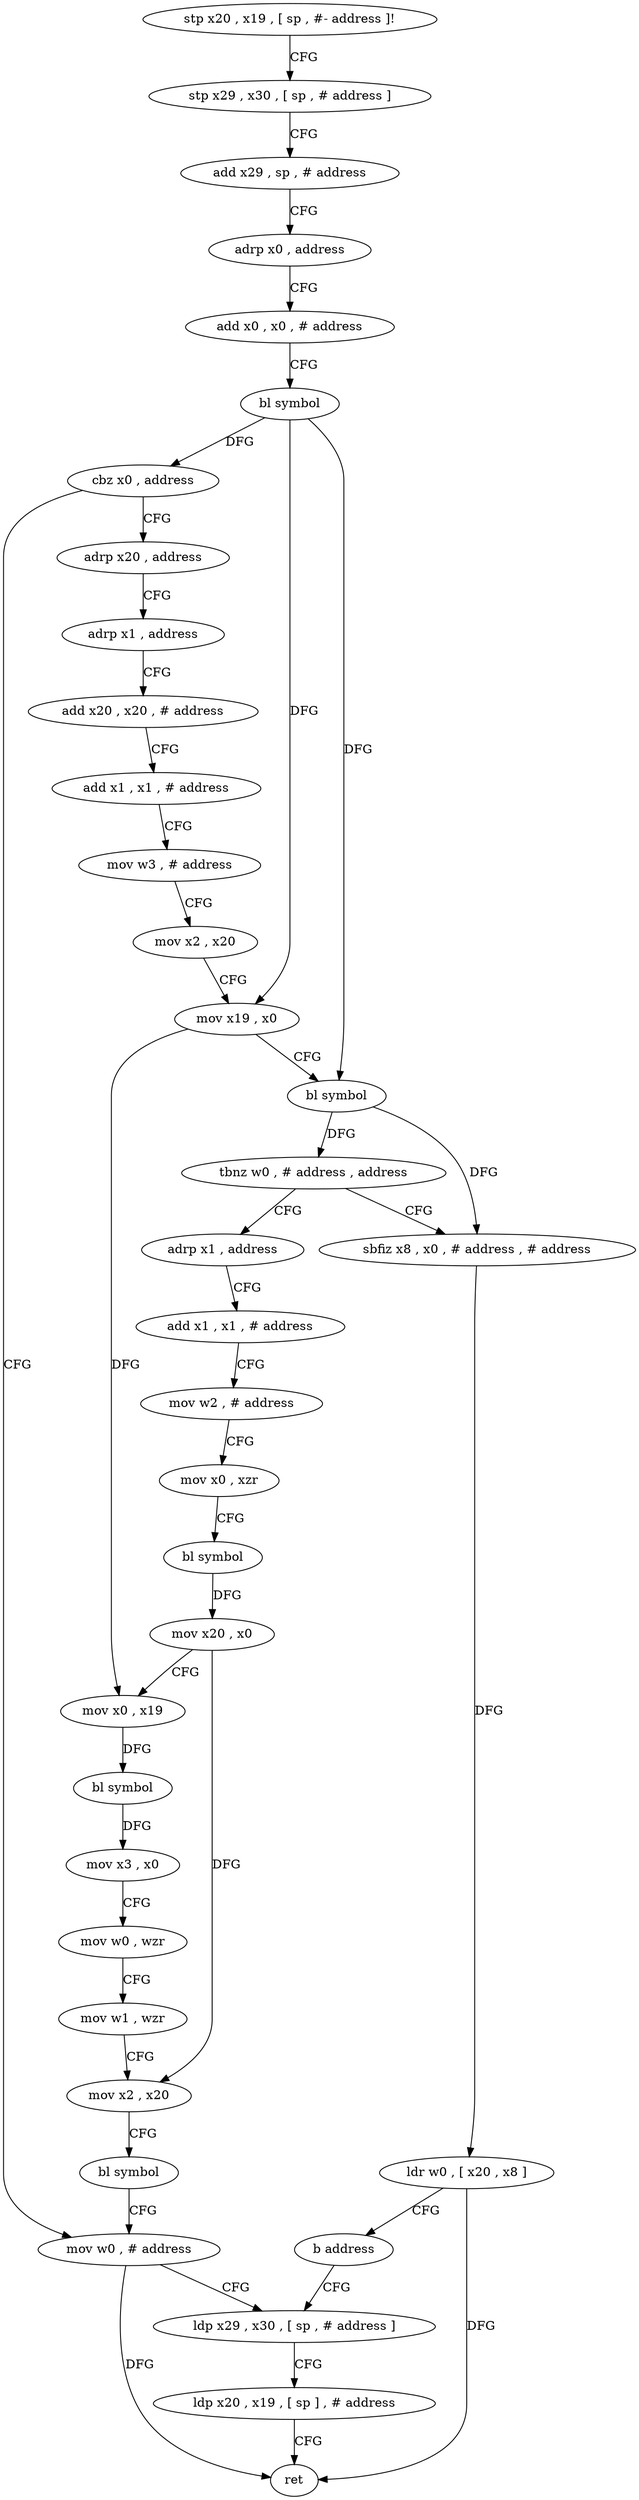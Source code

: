 digraph "func" {
"4219608" [label = "stp x20 , x19 , [ sp , #- address ]!" ]
"4219612" [label = "stp x29 , x30 , [ sp , # address ]" ]
"4219616" [label = "add x29 , sp , # address" ]
"4219620" [label = "adrp x0 , address" ]
"4219624" [label = "add x0 , x0 , # address" ]
"4219628" [label = "bl symbol" ]
"4219632" [label = "cbz x0 , address" ]
"4219736" [label = "mov w0 , # address" ]
"4219636" [label = "adrp x20 , address" ]
"4219740" [label = "ldp x29 , x30 , [ sp , # address ]" ]
"4219640" [label = "adrp x1 , address" ]
"4219644" [label = "add x20 , x20 , # address" ]
"4219648" [label = "add x1 , x1 , # address" ]
"4219652" [label = "mov w3 , # address" ]
"4219656" [label = "mov x2 , x20" ]
"4219660" [label = "mov x19 , x0" ]
"4219664" [label = "bl symbol" ]
"4219668" [label = "tbnz w0 , # address , address" ]
"4219684" [label = "adrp x1 , address" ]
"4219672" [label = "sbfiz x8 , x0 , # address , # address" ]
"4219688" [label = "add x1 , x1 , # address" ]
"4219692" [label = "mov w2 , # address" ]
"4219696" [label = "mov x0 , xzr" ]
"4219700" [label = "bl symbol" ]
"4219704" [label = "mov x20 , x0" ]
"4219708" [label = "mov x0 , x19" ]
"4219712" [label = "bl symbol" ]
"4219716" [label = "mov x3 , x0" ]
"4219720" [label = "mov w0 , wzr" ]
"4219724" [label = "mov w1 , wzr" ]
"4219728" [label = "mov x2 , x20" ]
"4219732" [label = "bl symbol" ]
"4219676" [label = "ldr w0 , [ x20 , x8 ]" ]
"4219680" [label = "b address" ]
"4219744" [label = "ldp x20 , x19 , [ sp ] , # address" ]
"4219748" [label = "ret" ]
"4219608" -> "4219612" [ label = "CFG" ]
"4219612" -> "4219616" [ label = "CFG" ]
"4219616" -> "4219620" [ label = "CFG" ]
"4219620" -> "4219624" [ label = "CFG" ]
"4219624" -> "4219628" [ label = "CFG" ]
"4219628" -> "4219632" [ label = "DFG" ]
"4219628" -> "4219660" [ label = "DFG" ]
"4219628" -> "4219664" [ label = "DFG" ]
"4219632" -> "4219736" [ label = "CFG" ]
"4219632" -> "4219636" [ label = "CFG" ]
"4219736" -> "4219740" [ label = "CFG" ]
"4219736" -> "4219748" [ label = "DFG" ]
"4219636" -> "4219640" [ label = "CFG" ]
"4219740" -> "4219744" [ label = "CFG" ]
"4219640" -> "4219644" [ label = "CFG" ]
"4219644" -> "4219648" [ label = "CFG" ]
"4219648" -> "4219652" [ label = "CFG" ]
"4219652" -> "4219656" [ label = "CFG" ]
"4219656" -> "4219660" [ label = "CFG" ]
"4219660" -> "4219664" [ label = "CFG" ]
"4219660" -> "4219708" [ label = "DFG" ]
"4219664" -> "4219668" [ label = "DFG" ]
"4219664" -> "4219672" [ label = "DFG" ]
"4219668" -> "4219684" [ label = "CFG" ]
"4219668" -> "4219672" [ label = "CFG" ]
"4219684" -> "4219688" [ label = "CFG" ]
"4219672" -> "4219676" [ label = "DFG" ]
"4219688" -> "4219692" [ label = "CFG" ]
"4219692" -> "4219696" [ label = "CFG" ]
"4219696" -> "4219700" [ label = "CFG" ]
"4219700" -> "4219704" [ label = "DFG" ]
"4219704" -> "4219708" [ label = "CFG" ]
"4219704" -> "4219728" [ label = "DFG" ]
"4219708" -> "4219712" [ label = "DFG" ]
"4219712" -> "4219716" [ label = "DFG" ]
"4219716" -> "4219720" [ label = "CFG" ]
"4219720" -> "4219724" [ label = "CFG" ]
"4219724" -> "4219728" [ label = "CFG" ]
"4219728" -> "4219732" [ label = "CFG" ]
"4219732" -> "4219736" [ label = "CFG" ]
"4219676" -> "4219680" [ label = "CFG" ]
"4219676" -> "4219748" [ label = "DFG" ]
"4219680" -> "4219740" [ label = "CFG" ]
"4219744" -> "4219748" [ label = "CFG" ]
}
